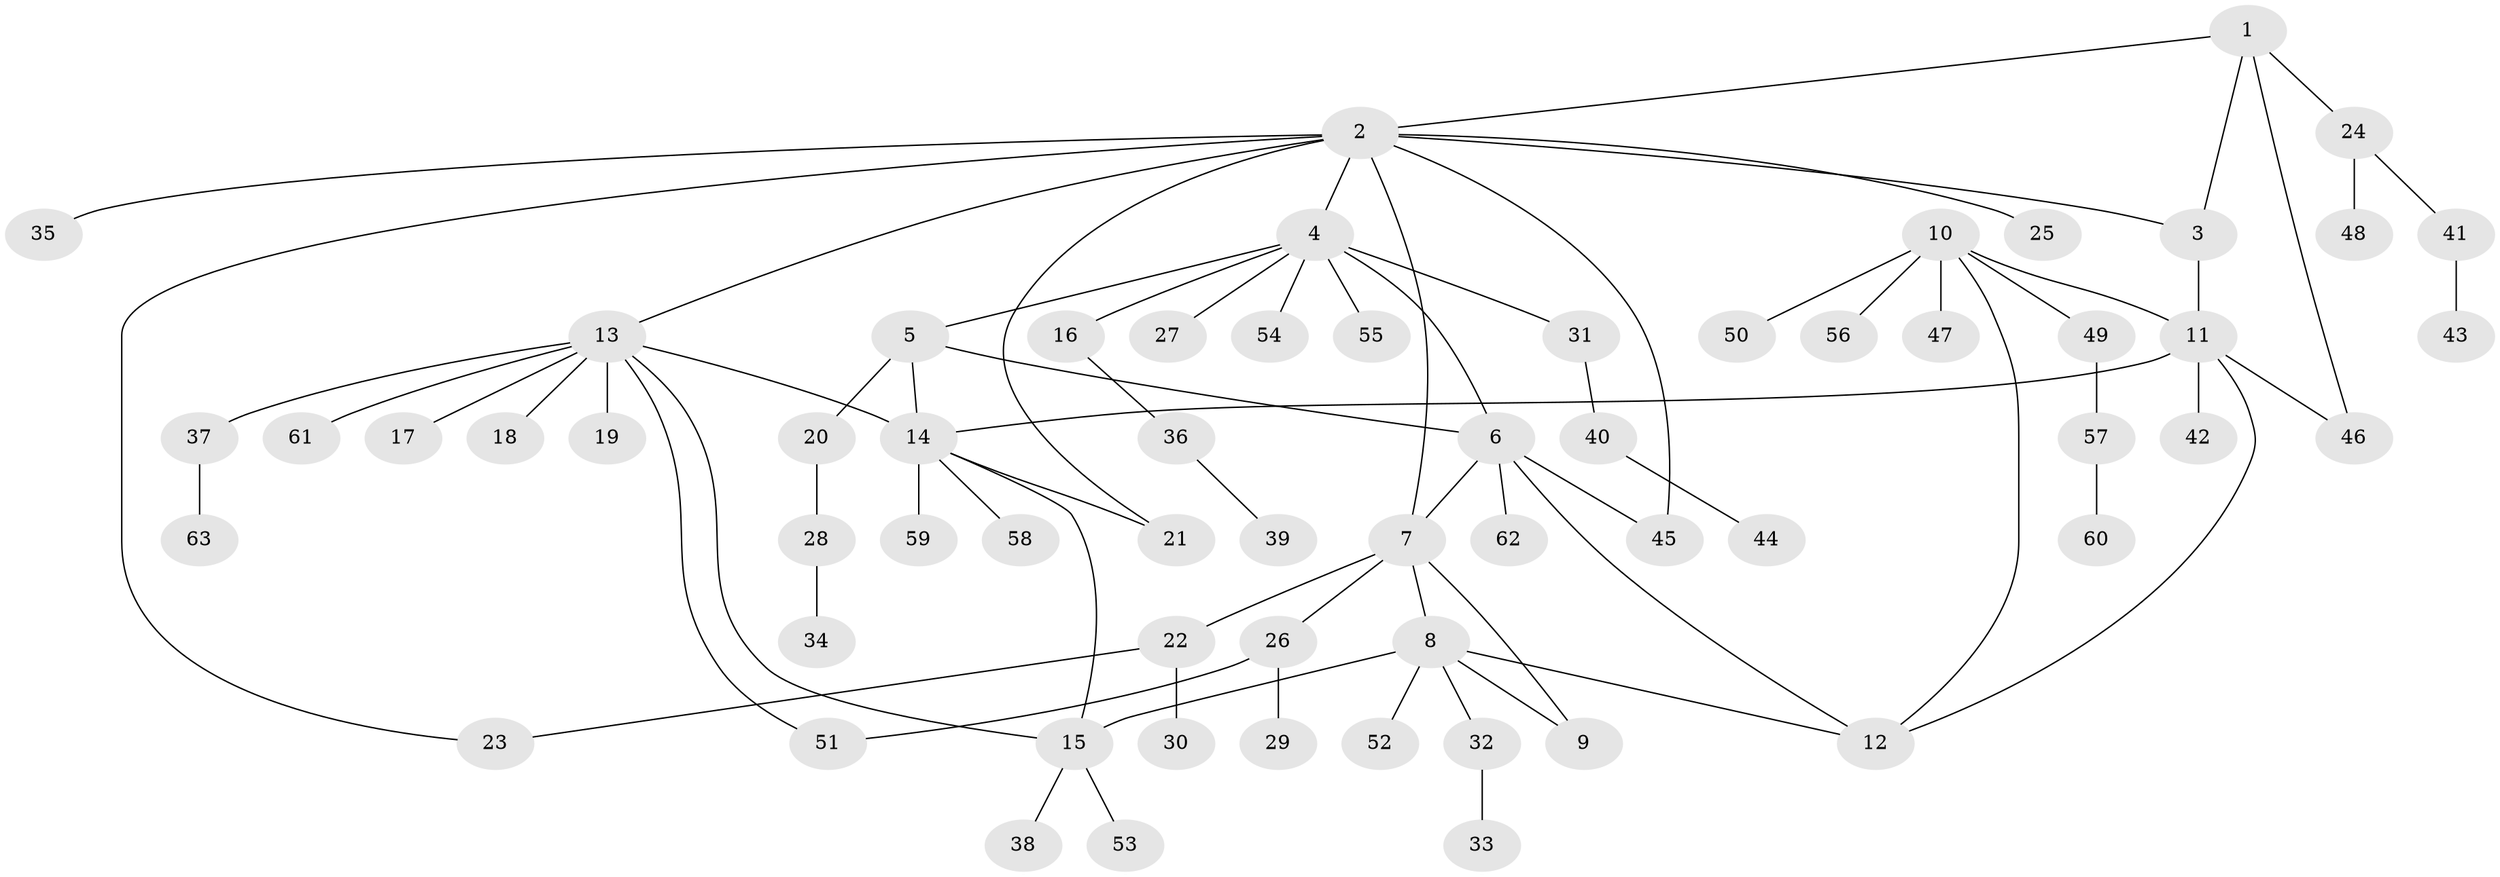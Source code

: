 // Generated by graph-tools (version 1.1) at 2025/16/03/09/25 04:16:11]
// undirected, 63 vertices, 78 edges
graph export_dot {
graph [start="1"]
  node [color=gray90,style=filled];
  1;
  2;
  3;
  4;
  5;
  6;
  7;
  8;
  9;
  10;
  11;
  12;
  13;
  14;
  15;
  16;
  17;
  18;
  19;
  20;
  21;
  22;
  23;
  24;
  25;
  26;
  27;
  28;
  29;
  30;
  31;
  32;
  33;
  34;
  35;
  36;
  37;
  38;
  39;
  40;
  41;
  42;
  43;
  44;
  45;
  46;
  47;
  48;
  49;
  50;
  51;
  52;
  53;
  54;
  55;
  56;
  57;
  58;
  59;
  60;
  61;
  62;
  63;
  1 -- 2;
  1 -- 3;
  1 -- 24;
  1 -- 46;
  2 -- 3;
  2 -- 4;
  2 -- 7;
  2 -- 13;
  2 -- 21;
  2 -- 23;
  2 -- 25;
  2 -- 35;
  2 -- 45;
  3 -- 11;
  4 -- 5;
  4 -- 6;
  4 -- 16;
  4 -- 27;
  4 -- 31;
  4 -- 54;
  4 -- 55;
  5 -- 6;
  5 -- 14;
  5 -- 20;
  6 -- 7;
  6 -- 12;
  6 -- 45;
  6 -- 62;
  7 -- 8;
  7 -- 9;
  7 -- 22;
  7 -- 26;
  8 -- 9;
  8 -- 12;
  8 -- 15;
  8 -- 32;
  8 -- 52;
  10 -- 11;
  10 -- 12;
  10 -- 47;
  10 -- 49;
  10 -- 50;
  10 -- 56;
  11 -- 12;
  11 -- 14;
  11 -- 42;
  11 -- 46;
  13 -- 14;
  13 -- 15;
  13 -- 17;
  13 -- 18;
  13 -- 19;
  13 -- 37;
  13 -- 51;
  13 -- 61;
  14 -- 15;
  14 -- 21;
  14 -- 58;
  14 -- 59;
  15 -- 38;
  15 -- 53;
  16 -- 36;
  20 -- 28;
  22 -- 23;
  22 -- 30;
  24 -- 41;
  24 -- 48;
  26 -- 29;
  26 -- 51;
  28 -- 34;
  31 -- 40;
  32 -- 33;
  36 -- 39;
  37 -- 63;
  40 -- 44;
  41 -- 43;
  49 -- 57;
  57 -- 60;
}
